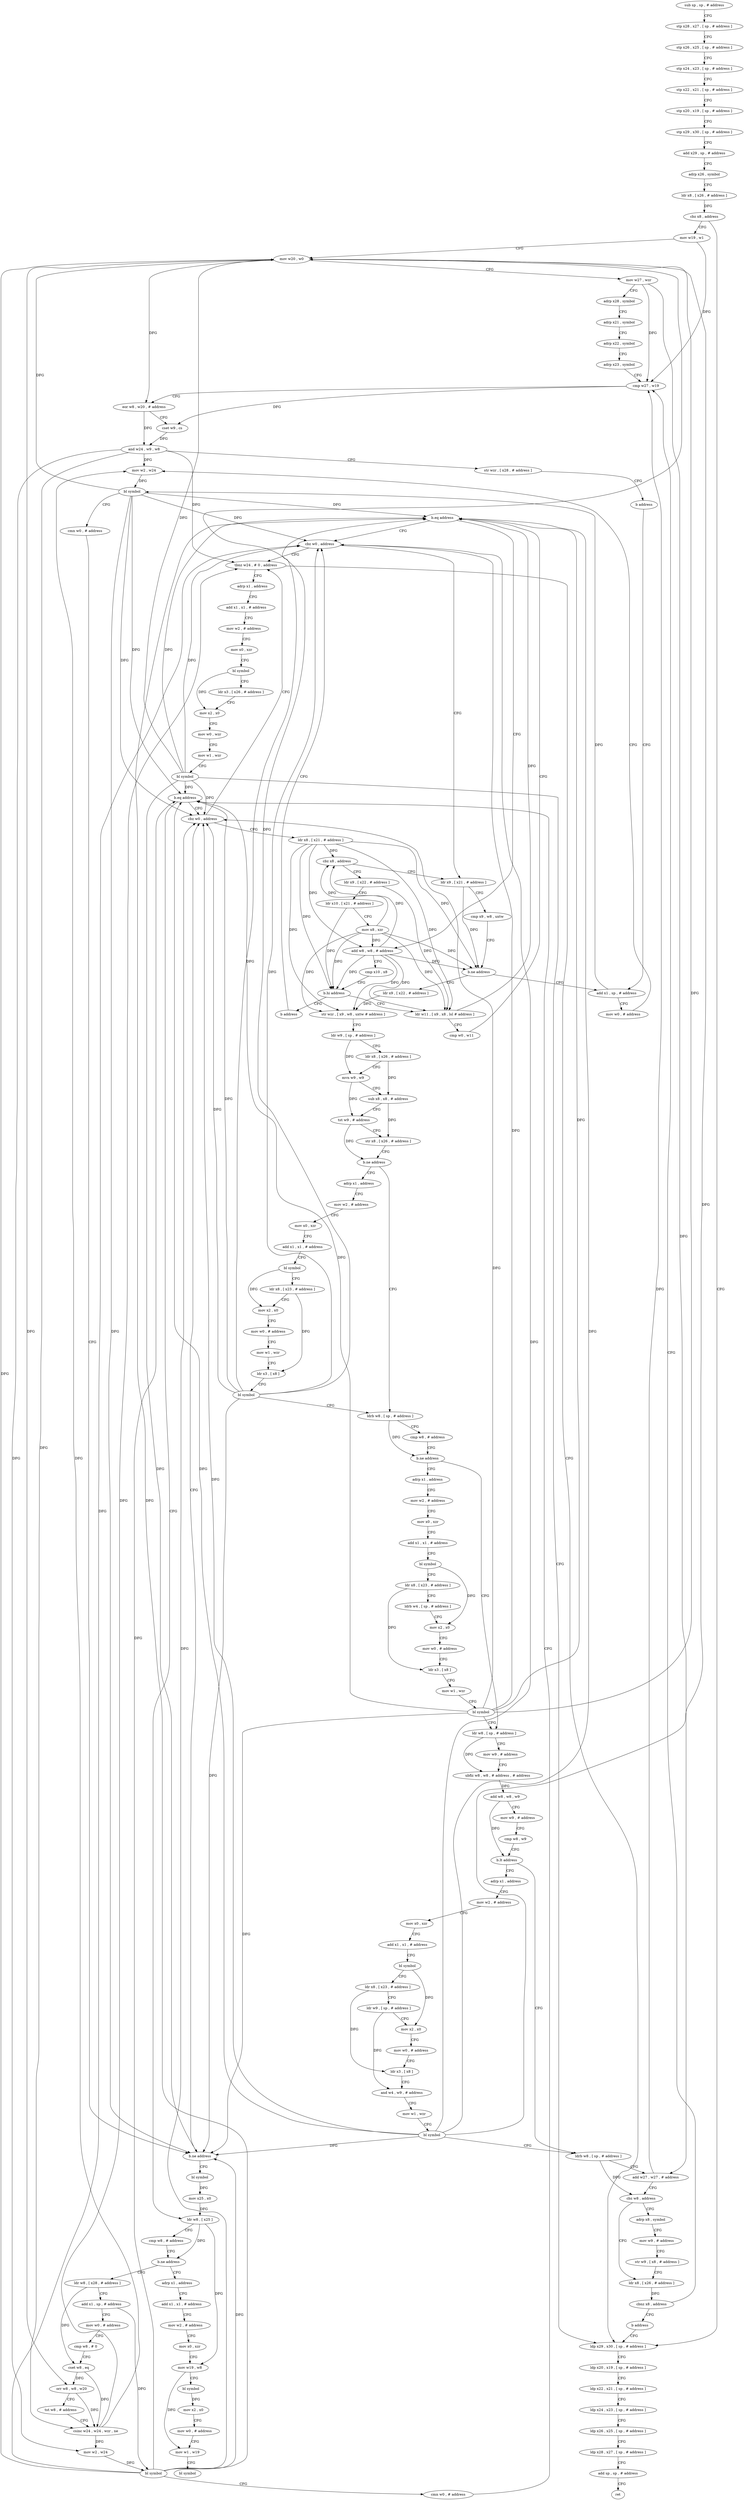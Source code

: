 digraph "func" {
"4210192" [label = "sub sp , sp , # address" ]
"4210196" [label = "stp x28 , x27 , [ sp , # address ]" ]
"4210200" [label = "stp x26 , x25 , [ sp , # address ]" ]
"4210204" [label = "stp x24 , x23 , [ sp , # address ]" ]
"4210208" [label = "stp x22 , x21 , [ sp , # address ]" ]
"4210212" [label = "stp x20 , x19 , [ sp , # address ]" ]
"4210216" [label = "stp x29 , x30 , [ sp , # address ]" ]
"4210220" [label = "add x29 , sp , # address" ]
"4210224" [label = "adrp x26 , symbol" ]
"4210228" [label = "ldr x8 , [ x26 , # address ]" ]
"4210232" [label = "cbz x8 , address" ]
"4210748" [label = "ldp x29 , x30 , [ sp , # address ]" ]
"4210236" [label = "mov w19 , w1" ]
"4210752" [label = "ldp x20 , x19 , [ sp , # address ]" ]
"4210756" [label = "ldp x22 , x21 , [ sp , # address ]" ]
"4210760" [label = "ldp x24 , x23 , [ sp , # address ]" ]
"4210764" [label = "ldp x26 , x25 , [ sp , # address ]" ]
"4210768" [label = "ldp x28 , x27 , [ sp , # address ]" ]
"4210772" [label = "add sp , sp , # address" ]
"4210776" [label = "ret" ]
"4210240" [label = "mov w20 , w0" ]
"4210244" [label = "mov w27 , wzr" ]
"4210248" [label = "adrp x28 , symbol" ]
"4210252" [label = "adrp x21 , symbol" ]
"4210256" [label = "adrp x22 , symbol" ]
"4210260" [label = "adrp x23 , symbol" ]
"4210264" [label = "cmp w27 , w19" ]
"4210304" [label = "add x1 , sp , # address" ]
"4210308" [label = "mov w0 , # address" ]
"4210312" [label = "mov w2 , w24" ]
"4210316" [label = "bl symbol" ]
"4210320" [label = "cmn w0 , # address" ]
"4210324" [label = "b.ne address" ]
"4210396" [label = "cbz w0 , address" ]
"4210328" [label = "bl symbol" ]
"4210704" [label = "tbnz w24 , # 0 , address" ]
"4210400" [label = "ldr x8 , [ x21 , # address ]" ]
"4210332" [label = "mov x25 , x0" ]
"4210336" [label = "ldr w8 , [ x25 ]" ]
"4210708" [label = "adrp x1 , address" ]
"4210404" [label = "cbz x8 , address" ]
"4210292" [label = "ldr x9 , [ x21 , # address ]" ]
"4210408" [label = "ldr x9 , [ x22 , # address ]" ]
"4210780" [label = "adrp x1 , address" ]
"4210784" [label = "add x1 , x1 , # address" ]
"4210788" [label = "mov w2 , # address" ]
"4210792" [label = "mov x0 , xzr" ]
"4210796" [label = "mov w19 , w8" ]
"4210800" [label = "bl symbol" ]
"4210804" [label = "mov x2 , x0" ]
"4210808" [label = "mov w0 , # address" ]
"4210812" [label = "mov w1 , w19" ]
"4210816" [label = "bl symbol" ]
"4210348" [label = "ldr w8 , [ x28 , # address ]" ]
"4210352" [label = "add x1 , sp , # address" ]
"4210356" [label = "mov w0 , # address" ]
"4210360" [label = "cmp w8 , # 0" ]
"4210364" [label = "cset w8 , eq" ]
"4210368" [label = "orr w8 , w8 , w20" ]
"4210372" [label = "tst w8 , # address" ]
"4210376" [label = "csinc w24 , w24 , wzr , ne" ]
"4210380" [label = "mov w2 , w24" ]
"4210384" [label = "bl symbol" ]
"4210388" [label = "cmn w0 , # address" ]
"4210392" [label = "b.eq address" ]
"4210712" [label = "add x1 , x1 , # address" ]
"4210716" [label = "mov w2 , # address" ]
"4210720" [label = "mov x0 , xzr" ]
"4210724" [label = "bl symbol" ]
"4210728" [label = "ldr x3 , [ x26 , # address ]" ]
"4210732" [label = "mov x2 , x0" ]
"4210736" [label = "mov w0 , wzr" ]
"4210740" [label = "mov w1 , wzr" ]
"4210744" [label = "bl symbol" ]
"4210296" [label = "cmp x9 , w8 , uxtw" ]
"4210300" [label = "b.ne address" ]
"4210448" [label = "ldr x9 , [ x22 , # address ]" ]
"4210412" [label = "ldr x10 , [ x21 , # address ]" ]
"4210416" [label = "mov x8 , xzr" ]
"4210420" [label = "ldr w11 , [ x9 , x8 , lsl # address ]" ]
"4210340" [label = "cmp w8 , # address" ]
"4210344" [label = "b.ne address" ]
"4210452" [label = "str wzr , [ x9 , w8 , uxtw # address ]" ]
"4210456" [label = "ldr w9 , [ sp , # address ]" ]
"4210460" [label = "ldr x8 , [ x26 , # address ]" ]
"4210464" [label = "mvn w9 , w9" ]
"4210468" [label = "sub x8 , x8 , # address" ]
"4210472" [label = "tst w9 , # address" ]
"4210476" [label = "str x8 , [ x26 , # address ]" ]
"4210480" [label = "b.ne address" ]
"4210528" [label = "ldrb w8 , [ sp , # address ]" ]
"4210484" [label = "adrp x1 , address" ]
"4210288" [label = "cbz w0 , address" ]
"4210432" [label = "add w8 , w8 , # address" ]
"4210436" [label = "cmp x10 , x8" ]
"4210440" [label = "b.hi address" ]
"4210444" [label = "b address" ]
"4210532" [label = "cmp w8 , # address" ]
"4210536" [label = "b.ne address" ]
"4210588" [label = "ldr w8 , [ sp , # address ]" ]
"4210540" [label = "adrp x1 , address" ]
"4210488" [label = "mov w2 , # address" ]
"4210492" [label = "mov x0 , xzr" ]
"4210496" [label = "add x1 , x1 , # address" ]
"4210500" [label = "bl symbol" ]
"4210504" [label = "ldr x8 , [ x23 , # address ]" ]
"4210508" [label = "mov x2 , x0" ]
"4210512" [label = "mov w0 , # address" ]
"4210516" [label = "mov w1 , wzr" ]
"4210520" [label = "ldr x3 , [ x8 ]" ]
"4210524" [label = "bl symbol" ]
"4210424" [label = "cmp w0 , w11" ]
"4210428" [label = "b.eq address" ]
"4210592" [label = "mov w9 , # address" ]
"4210596" [label = "ubfiz w8 , w8 , # address , # address" ]
"4210600" [label = "add w8 , w8 , w9" ]
"4210604" [label = "mov w9 , # address" ]
"4210608" [label = "cmp w8 , w9" ]
"4210612" [label = "b.lt address" ]
"4210668" [label = "ldrb w8 , [ sp , # address ]" ]
"4210616" [label = "adrp x1 , address" ]
"4210544" [label = "mov w2 , # address" ]
"4210548" [label = "mov x0 , xzr" ]
"4210552" [label = "add x1 , x1 , # address" ]
"4210556" [label = "bl symbol" ]
"4210560" [label = "ldr x8 , [ x23 , # address ]" ]
"4210564" [label = "ldrb w4 , [ sp , # address ]" ]
"4210568" [label = "mov x2 , x0" ]
"4210572" [label = "mov w0 , # address" ]
"4210576" [label = "ldr x3 , [ x8 ]" ]
"4210580" [label = "mov w1 , wzr" ]
"4210584" [label = "bl symbol" ]
"4210672" [label = "add w27 , w27 , # address" ]
"4210676" [label = "cbz w8 , address" ]
"4210692" [label = "ldr x8 , [ x26 , # address ]" ]
"4210680" [label = "adrp x8 , symbol" ]
"4210620" [label = "mov w2 , # address" ]
"4210624" [label = "mov x0 , xzr" ]
"4210628" [label = "add x1 , x1 , # address" ]
"4210632" [label = "bl symbol" ]
"4210636" [label = "ldr x8 , [ x23 , # address ]" ]
"4210640" [label = "ldr w9 , [ sp , # address ]" ]
"4210644" [label = "mov x2 , x0" ]
"4210648" [label = "mov w0 , # address" ]
"4210652" [label = "ldr x3 , [ x8 ]" ]
"4210656" [label = "and w4 , w9 , # address" ]
"4210660" [label = "mov w1 , wzr" ]
"4210664" [label = "bl symbol" ]
"4210696" [label = "cbnz x8 , address" ]
"4210700" [label = "b address" ]
"4210684" [label = "mov w9 , # address" ]
"4210688" [label = "str w9 , [ x8 , # address ]" ]
"4210268" [label = "eor w8 , w20 , # address" ]
"4210272" [label = "cset w9 , cs" ]
"4210276" [label = "and w24 , w9 , w8" ]
"4210280" [label = "str wzr , [ x28 , # address ]" ]
"4210284" [label = "b address" ]
"4210192" -> "4210196" [ label = "CFG" ]
"4210196" -> "4210200" [ label = "CFG" ]
"4210200" -> "4210204" [ label = "CFG" ]
"4210204" -> "4210208" [ label = "CFG" ]
"4210208" -> "4210212" [ label = "CFG" ]
"4210212" -> "4210216" [ label = "CFG" ]
"4210216" -> "4210220" [ label = "CFG" ]
"4210220" -> "4210224" [ label = "CFG" ]
"4210224" -> "4210228" [ label = "CFG" ]
"4210228" -> "4210232" [ label = "DFG" ]
"4210232" -> "4210748" [ label = "CFG" ]
"4210232" -> "4210236" [ label = "CFG" ]
"4210748" -> "4210752" [ label = "CFG" ]
"4210236" -> "4210240" [ label = "CFG" ]
"4210236" -> "4210264" [ label = "DFG" ]
"4210752" -> "4210756" [ label = "CFG" ]
"4210756" -> "4210760" [ label = "CFG" ]
"4210760" -> "4210764" [ label = "CFG" ]
"4210764" -> "4210768" [ label = "CFG" ]
"4210768" -> "4210772" [ label = "CFG" ]
"4210772" -> "4210776" [ label = "CFG" ]
"4210240" -> "4210244" [ label = "CFG" ]
"4210240" -> "4210268" [ label = "DFG" ]
"4210240" -> "4210368" [ label = "DFG" ]
"4210244" -> "4210248" [ label = "CFG" ]
"4210244" -> "4210264" [ label = "DFG" ]
"4210244" -> "4210672" [ label = "DFG" ]
"4210248" -> "4210252" [ label = "CFG" ]
"4210252" -> "4210256" [ label = "CFG" ]
"4210256" -> "4210260" [ label = "CFG" ]
"4210260" -> "4210264" [ label = "CFG" ]
"4210264" -> "4210268" [ label = "CFG" ]
"4210264" -> "4210272" [ label = "DFG" ]
"4210304" -> "4210308" [ label = "CFG" ]
"4210304" -> "4210316" [ label = "DFG" ]
"4210308" -> "4210312" [ label = "CFG" ]
"4210312" -> "4210316" [ label = "DFG" ]
"4210316" -> "4210320" [ label = "CFG" ]
"4210316" -> "4210240" [ label = "DFG" ]
"4210316" -> "4210324" [ label = "DFG" ]
"4210316" -> "4210396" [ label = "DFG" ]
"4210316" -> "4210428" [ label = "DFG" ]
"4210316" -> "4210288" [ label = "DFG" ]
"4210316" -> "4210392" [ label = "DFG" ]
"4210320" -> "4210324" [ label = "CFG" ]
"4210324" -> "4210396" [ label = "CFG" ]
"4210324" -> "4210328" [ label = "CFG" ]
"4210396" -> "4210704" [ label = "CFG" ]
"4210396" -> "4210400" [ label = "CFG" ]
"4210328" -> "4210332" [ label = "DFG" ]
"4210704" -> "4210748" [ label = "CFG" ]
"4210704" -> "4210708" [ label = "CFG" ]
"4210400" -> "4210404" [ label = "DFG" ]
"4210400" -> "4210300" [ label = "DFG" ]
"4210400" -> "4210452" [ label = "DFG" ]
"4210400" -> "4210420" [ label = "DFG" ]
"4210400" -> "4210432" [ label = "DFG" ]
"4210400" -> "4210440" [ label = "DFG" ]
"4210332" -> "4210336" [ label = "DFG" ]
"4210336" -> "4210340" [ label = "CFG" ]
"4210336" -> "4210344" [ label = "DFG" ]
"4210336" -> "4210796" [ label = "DFG" ]
"4210708" -> "4210712" [ label = "CFG" ]
"4210404" -> "4210292" [ label = "CFG" ]
"4210404" -> "4210408" [ label = "CFG" ]
"4210292" -> "4210296" [ label = "CFG" ]
"4210292" -> "4210300" [ label = "DFG" ]
"4210408" -> "4210412" [ label = "CFG" ]
"4210408" -> "4210420" [ label = "DFG" ]
"4210780" -> "4210784" [ label = "CFG" ]
"4210784" -> "4210788" [ label = "CFG" ]
"4210788" -> "4210792" [ label = "CFG" ]
"4210792" -> "4210796" [ label = "CFG" ]
"4210796" -> "4210800" [ label = "CFG" ]
"4210796" -> "4210812" [ label = "DFG" ]
"4210800" -> "4210804" [ label = "DFG" ]
"4210804" -> "4210808" [ label = "CFG" ]
"4210808" -> "4210812" [ label = "CFG" ]
"4210812" -> "4210816" [ label = "CFG" ]
"4210348" -> "4210352" [ label = "CFG" ]
"4210348" -> "4210364" [ label = "DFG" ]
"4210352" -> "4210356" [ label = "CFG" ]
"4210352" -> "4210384" [ label = "DFG" ]
"4210356" -> "4210360" [ label = "CFG" ]
"4210360" -> "4210364" [ label = "CFG" ]
"4210364" -> "4210368" [ label = "DFG" ]
"4210364" -> "4210376" [ label = "DFG" ]
"4210368" -> "4210372" [ label = "CFG" ]
"4210368" -> "4210376" [ label = "DFG" ]
"4210372" -> "4210376" [ label = "CFG" ]
"4210376" -> "4210380" [ label = "DFG" ]
"4210376" -> "4210312" [ label = "DFG" ]
"4210376" -> "4210704" [ label = "DFG" ]
"4210380" -> "4210384" [ label = "DFG" ]
"4210384" -> "4210388" [ label = "CFG" ]
"4210384" -> "4210240" [ label = "DFG" ]
"4210384" -> "4210324" [ label = "DFG" ]
"4210384" -> "4210396" [ label = "DFG" ]
"4210384" -> "4210288" [ label = "DFG" ]
"4210384" -> "4210428" [ label = "DFG" ]
"4210384" -> "4210392" [ label = "DFG" ]
"4210388" -> "4210392" [ label = "CFG" ]
"4210392" -> "4210336" [ label = "CFG" ]
"4210392" -> "4210396" [ label = "CFG" ]
"4210712" -> "4210716" [ label = "CFG" ]
"4210716" -> "4210720" [ label = "CFG" ]
"4210720" -> "4210724" [ label = "CFG" ]
"4210724" -> "4210728" [ label = "CFG" ]
"4210724" -> "4210732" [ label = "DFG" ]
"4210728" -> "4210732" [ label = "CFG" ]
"4210732" -> "4210736" [ label = "CFG" ]
"4210736" -> "4210740" [ label = "CFG" ]
"4210740" -> "4210744" [ label = "CFG" ]
"4210744" -> "4210748" [ label = "CFG" ]
"4210744" -> "4210240" [ label = "DFG" ]
"4210744" -> "4210324" [ label = "DFG" ]
"4210744" -> "4210396" [ label = "DFG" ]
"4210744" -> "4210428" [ label = "DFG" ]
"4210744" -> "4210288" [ label = "DFG" ]
"4210744" -> "4210392" [ label = "DFG" ]
"4210296" -> "4210300" [ label = "CFG" ]
"4210300" -> "4210448" [ label = "CFG" ]
"4210300" -> "4210304" [ label = "CFG" ]
"4210448" -> "4210452" [ label = "DFG" ]
"4210412" -> "4210416" [ label = "CFG" ]
"4210412" -> "4210440" [ label = "DFG" ]
"4210416" -> "4210420" [ label = "DFG" ]
"4210416" -> "4210404" [ label = "DFG" ]
"4210416" -> "4210300" [ label = "DFG" ]
"4210416" -> "4210452" [ label = "DFG" ]
"4210416" -> "4210432" [ label = "DFG" ]
"4210416" -> "4210440" [ label = "DFG" ]
"4210420" -> "4210424" [ label = "CFG" ]
"4210420" -> "4210428" [ label = "DFG" ]
"4210340" -> "4210344" [ label = "CFG" ]
"4210344" -> "4210780" [ label = "CFG" ]
"4210344" -> "4210348" [ label = "CFG" ]
"4210452" -> "4210456" [ label = "CFG" ]
"4210456" -> "4210460" [ label = "CFG" ]
"4210456" -> "4210464" [ label = "DFG" ]
"4210460" -> "4210464" [ label = "CFG" ]
"4210460" -> "4210468" [ label = "DFG" ]
"4210464" -> "4210468" [ label = "CFG" ]
"4210464" -> "4210472" [ label = "DFG" ]
"4210468" -> "4210472" [ label = "CFG" ]
"4210468" -> "4210476" [ label = "DFG" ]
"4210472" -> "4210476" [ label = "CFG" ]
"4210472" -> "4210480" [ label = "DFG" ]
"4210476" -> "4210480" [ label = "CFG" ]
"4210480" -> "4210528" [ label = "CFG" ]
"4210480" -> "4210484" [ label = "CFG" ]
"4210528" -> "4210532" [ label = "CFG" ]
"4210528" -> "4210536" [ label = "DFG" ]
"4210484" -> "4210488" [ label = "CFG" ]
"4210288" -> "4210704" [ label = "CFG" ]
"4210288" -> "4210292" [ label = "CFG" ]
"4210432" -> "4210436" [ label = "CFG" ]
"4210432" -> "4210404" [ label = "DFG" ]
"4210432" -> "4210300" [ label = "DFG" ]
"4210432" -> "4210452" [ label = "DFG" ]
"4210432" -> "4210420" [ label = "DFG" ]
"4210432" -> "4210440" [ label = "DFG" ]
"4210436" -> "4210440" [ label = "CFG" ]
"4210440" -> "4210420" [ label = "CFG" ]
"4210440" -> "4210444" [ label = "CFG" ]
"4210444" -> "4210288" [ label = "CFG" ]
"4210532" -> "4210536" [ label = "CFG" ]
"4210536" -> "4210588" [ label = "CFG" ]
"4210536" -> "4210540" [ label = "CFG" ]
"4210588" -> "4210592" [ label = "CFG" ]
"4210588" -> "4210596" [ label = "DFG" ]
"4210540" -> "4210544" [ label = "CFG" ]
"4210488" -> "4210492" [ label = "CFG" ]
"4210492" -> "4210496" [ label = "CFG" ]
"4210496" -> "4210500" [ label = "CFG" ]
"4210500" -> "4210504" [ label = "CFG" ]
"4210500" -> "4210508" [ label = "DFG" ]
"4210504" -> "4210508" [ label = "CFG" ]
"4210504" -> "4210520" [ label = "DFG" ]
"4210508" -> "4210512" [ label = "CFG" ]
"4210512" -> "4210516" [ label = "CFG" ]
"4210516" -> "4210520" [ label = "CFG" ]
"4210520" -> "4210524" [ label = "CFG" ]
"4210524" -> "4210528" [ label = "CFG" ]
"4210524" -> "4210240" [ label = "DFG" ]
"4210524" -> "4210324" [ label = "DFG" ]
"4210524" -> "4210396" [ label = "DFG" ]
"4210524" -> "4210428" [ label = "DFG" ]
"4210524" -> "4210288" [ label = "DFG" ]
"4210524" -> "4210392" [ label = "DFG" ]
"4210424" -> "4210428" [ label = "CFG" ]
"4210428" -> "4210288" [ label = "CFG" ]
"4210428" -> "4210432" [ label = "CFG" ]
"4210592" -> "4210596" [ label = "CFG" ]
"4210596" -> "4210600" [ label = "DFG" ]
"4210600" -> "4210604" [ label = "CFG" ]
"4210600" -> "4210612" [ label = "DFG" ]
"4210604" -> "4210608" [ label = "CFG" ]
"4210608" -> "4210612" [ label = "CFG" ]
"4210612" -> "4210668" [ label = "CFG" ]
"4210612" -> "4210616" [ label = "CFG" ]
"4210668" -> "4210672" [ label = "CFG" ]
"4210668" -> "4210676" [ label = "DFG" ]
"4210616" -> "4210620" [ label = "CFG" ]
"4210544" -> "4210548" [ label = "CFG" ]
"4210548" -> "4210552" [ label = "CFG" ]
"4210552" -> "4210556" [ label = "CFG" ]
"4210556" -> "4210560" [ label = "CFG" ]
"4210556" -> "4210568" [ label = "DFG" ]
"4210560" -> "4210564" [ label = "CFG" ]
"4210560" -> "4210576" [ label = "DFG" ]
"4210564" -> "4210568" [ label = "CFG" ]
"4210568" -> "4210572" [ label = "CFG" ]
"4210572" -> "4210576" [ label = "CFG" ]
"4210576" -> "4210580" [ label = "CFG" ]
"4210580" -> "4210584" [ label = "CFG" ]
"4210584" -> "4210588" [ label = "CFG" ]
"4210584" -> "4210240" [ label = "DFG" ]
"4210584" -> "4210324" [ label = "DFG" ]
"4210584" -> "4210396" [ label = "DFG" ]
"4210584" -> "4210288" [ label = "DFG" ]
"4210584" -> "4210428" [ label = "DFG" ]
"4210584" -> "4210392" [ label = "DFG" ]
"4210672" -> "4210676" [ label = "CFG" ]
"4210672" -> "4210264" [ label = "DFG" ]
"4210676" -> "4210692" [ label = "CFG" ]
"4210676" -> "4210680" [ label = "CFG" ]
"4210692" -> "4210696" [ label = "DFG" ]
"4210680" -> "4210684" [ label = "CFG" ]
"4210620" -> "4210624" [ label = "CFG" ]
"4210624" -> "4210628" [ label = "CFG" ]
"4210628" -> "4210632" [ label = "CFG" ]
"4210632" -> "4210636" [ label = "CFG" ]
"4210632" -> "4210644" [ label = "DFG" ]
"4210636" -> "4210640" [ label = "CFG" ]
"4210636" -> "4210652" [ label = "DFG" ]
"4210640" -> "4210644" [ label = "CFG" ]
"4210640" -> "4210656" [ label = "DFG" ]
"4210644" -> "4210648" [ label = "CFG" ]
"4210648" -> "4210652" [ label = "CFG" ]
"4210652" -> "4210656" [ label = "CFG" ]
"4210656" -> "4210660" [ label = "CFG" ]
"4210660" -> "4210664" [ label = "CFG" ]
"4210664" -> "4210668" [ label = "CFG" ]
"4210664" -> "4210240" [ label = "DFG" ]
"4210664" -> "4210324" [ label = "DFG" ]
"4210664" -> "4210396" [ label = "DFG" ]
"4210664" -> "4210288" [ label = "DFG" ]
"4210664" -> "4210428" [ label = "DFG" ]
"4210664" -> "4210392" [ label = "DFG" ]
"4210696" -> "4210264" [ label = "CFG" ]
"4210696" -> "4210700" [ label = "CFG" ]
"4210700" -> "4210748" [ label = "CFG" ]
"4210684" -> "4210688" [ label = "CFG" ]
"4210688" -> "4210692" [ label = "CFG" ]
"4210268" -> "4210272" [ label = "CFG" ]
"4210268" -> "4210276" [ label = "DFG" ]
"4210272" -> "4210276" [ label = "DFG" ]
"4210276" -> "4210280" [ label = "CFG" ]
"4210276" -> "4210312" [ label = "DFG" ]
"4210276" -> "4210704" [ label = "DFG" ]
"4210276" -> "4210376" [ label = "DFG" ]
"4210276" -> "4210380" [ label = "DFG" ]
"4210280" -> "4210284" [ label = "CFG" ]
"4210284" -> "4210304" [ label = "CFG" ]
}
